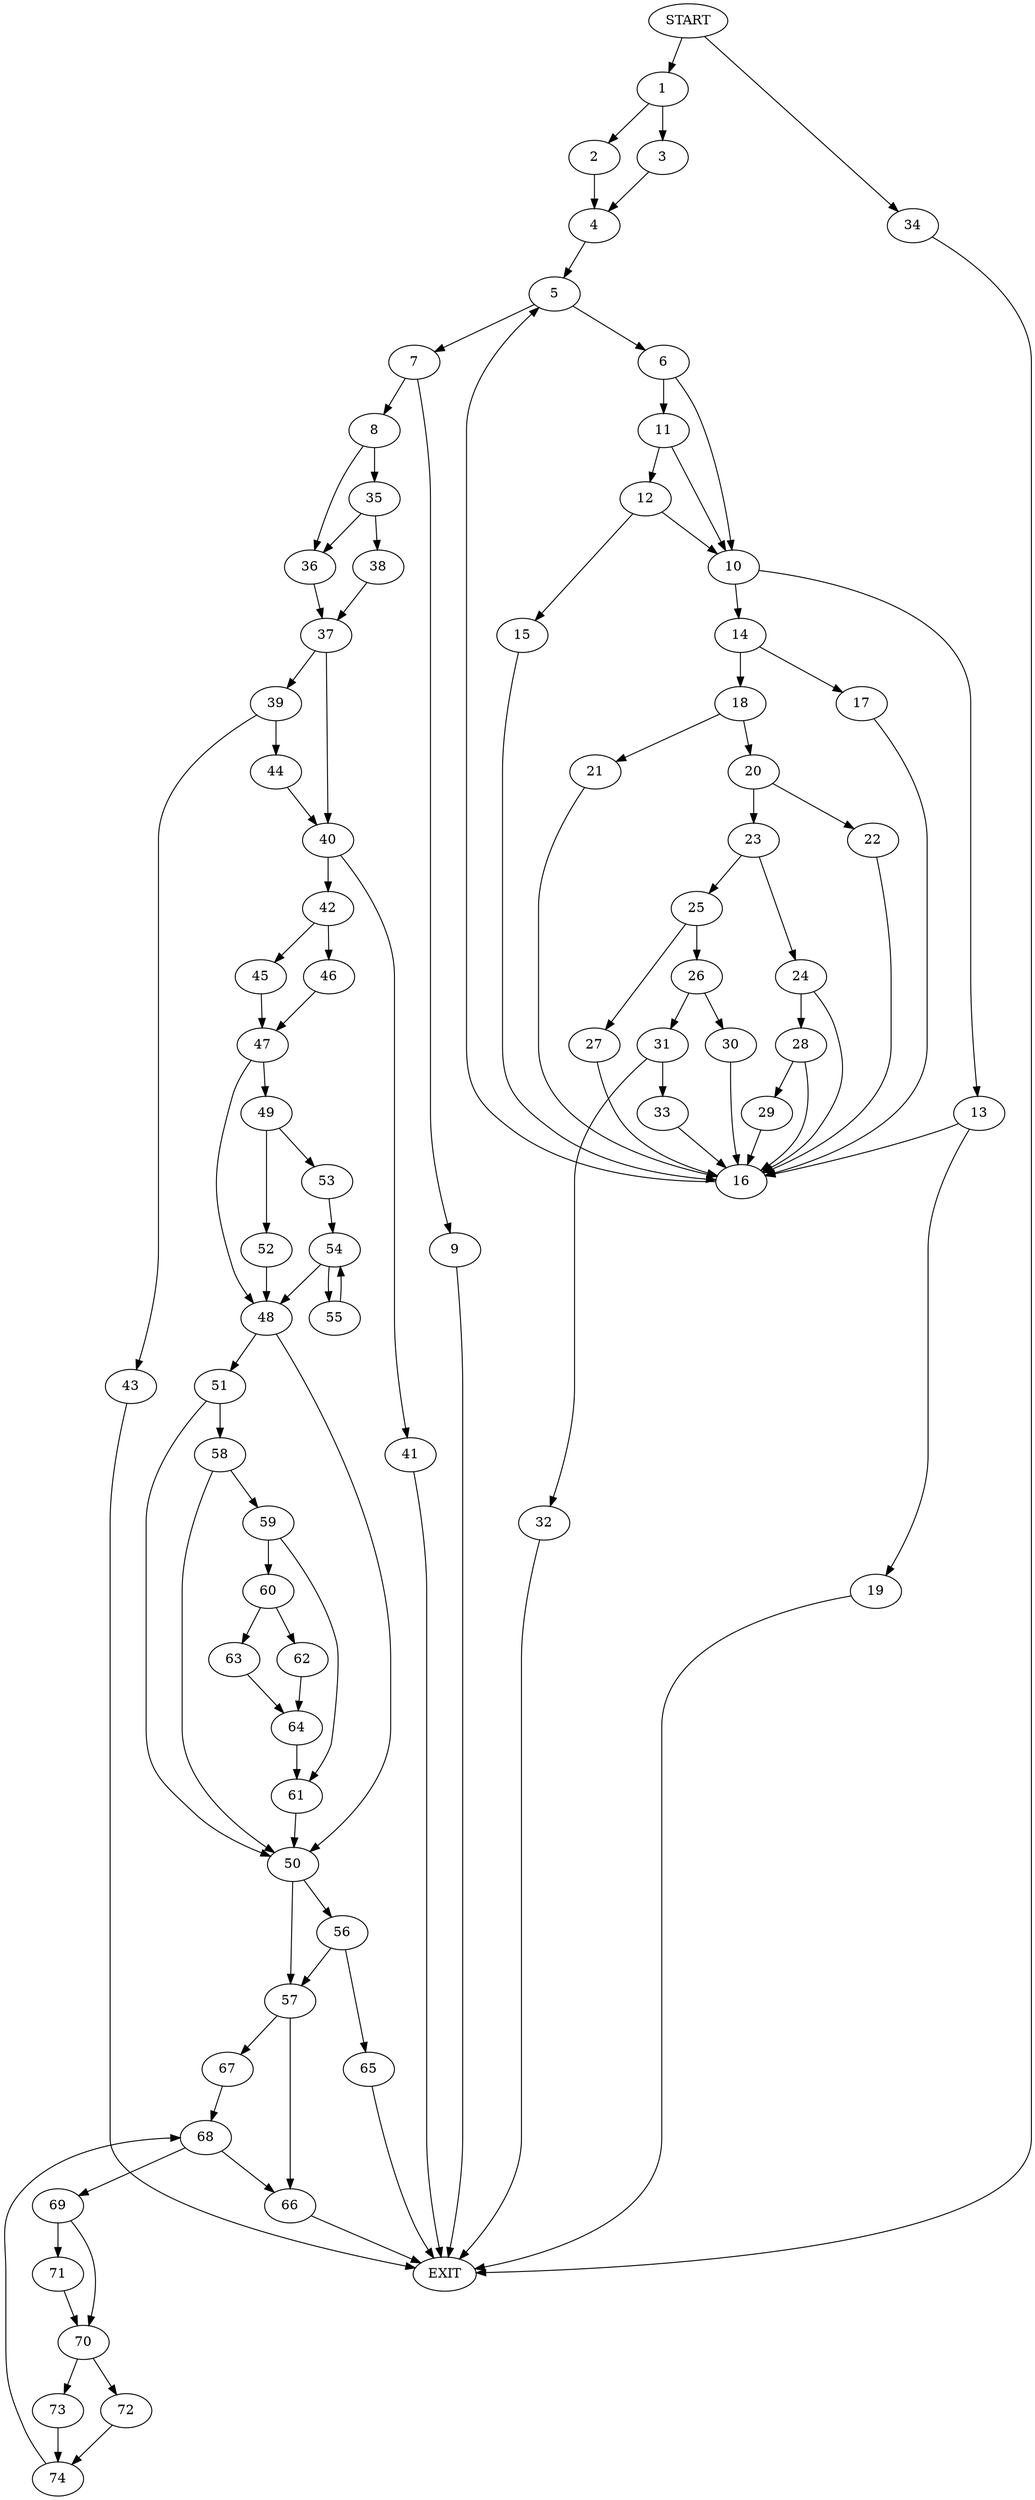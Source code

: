 digraph {
0 [label="START"]
75 [label="EXIT"]
0 -> 1
1 -> 2
1 -> 3
3 -> 4
2 -> 4
4 -> 5
5 -> 6
5 -> 7
7 -> 8
7 -> 9
6 -> 10
6 -> 11
11 -> 12
11 -> 10
10 -> 13
10 -> 14
12 -> 15
12 -> 10
15 -> 16
16 -> 5
14 -> 17
14 -> 18
13 -> 19
13 -> 16
19 -> 75
18 -> 20
18 -> 21
17 -> 16
21 -> 16
20 -> 22
20 -> 23
22 -> 16
23 -> 24
23 -> 25
25 -> 26
25 -> 27
24 -> 28
24 -> 16
28 -> 29
28 -> 16
29 -> 16
27 -> 16
26 -> 30
26 -> 31
31 -> 32
31 -> 33
30 -> 16
32 -> 75
33 -> 16
0 -> 34
34 -> 75
9 -> 75
8 -> 35
8 -> 36
36 -> 37
35 -> 38
35 -> 36
38 -> 37
37 -> 39
37 -> 40
40 -> 41
40 -> 42
39 -> 43
39 -> 44
43 -> 75
44 -> 40
41 -> 75
42 -> 45
42 -> 46
45 -> 47
46 -> 47
47 -> 48
47 -> 49
48 -> 50
48 -> 51
49 -> 52
49 -> 53
52 -> 48
53 -> 54
54 -> 48
54 -> 55
55 -> 54
50 -> 56
50 -> 57
51 -> 58
51 -> 50
58 -> 50
58 -> 59
59 -> 60
59 -> 61
61 -> 50
60 -> 62
60 -> 63
62 -> 64
63 -> 64
64 -> 61
56 -> 65
56 -> 57
57 -> 66
57 -> 67
65 -> 75
67 -> 68
66 -> 75
68 -> 69
68 -> 66
69 -> 70
69 -> 71
70 -> 72
70 -> 73
71 -> 70
73 -> 74
72 -> 74
74 -> 68
}
